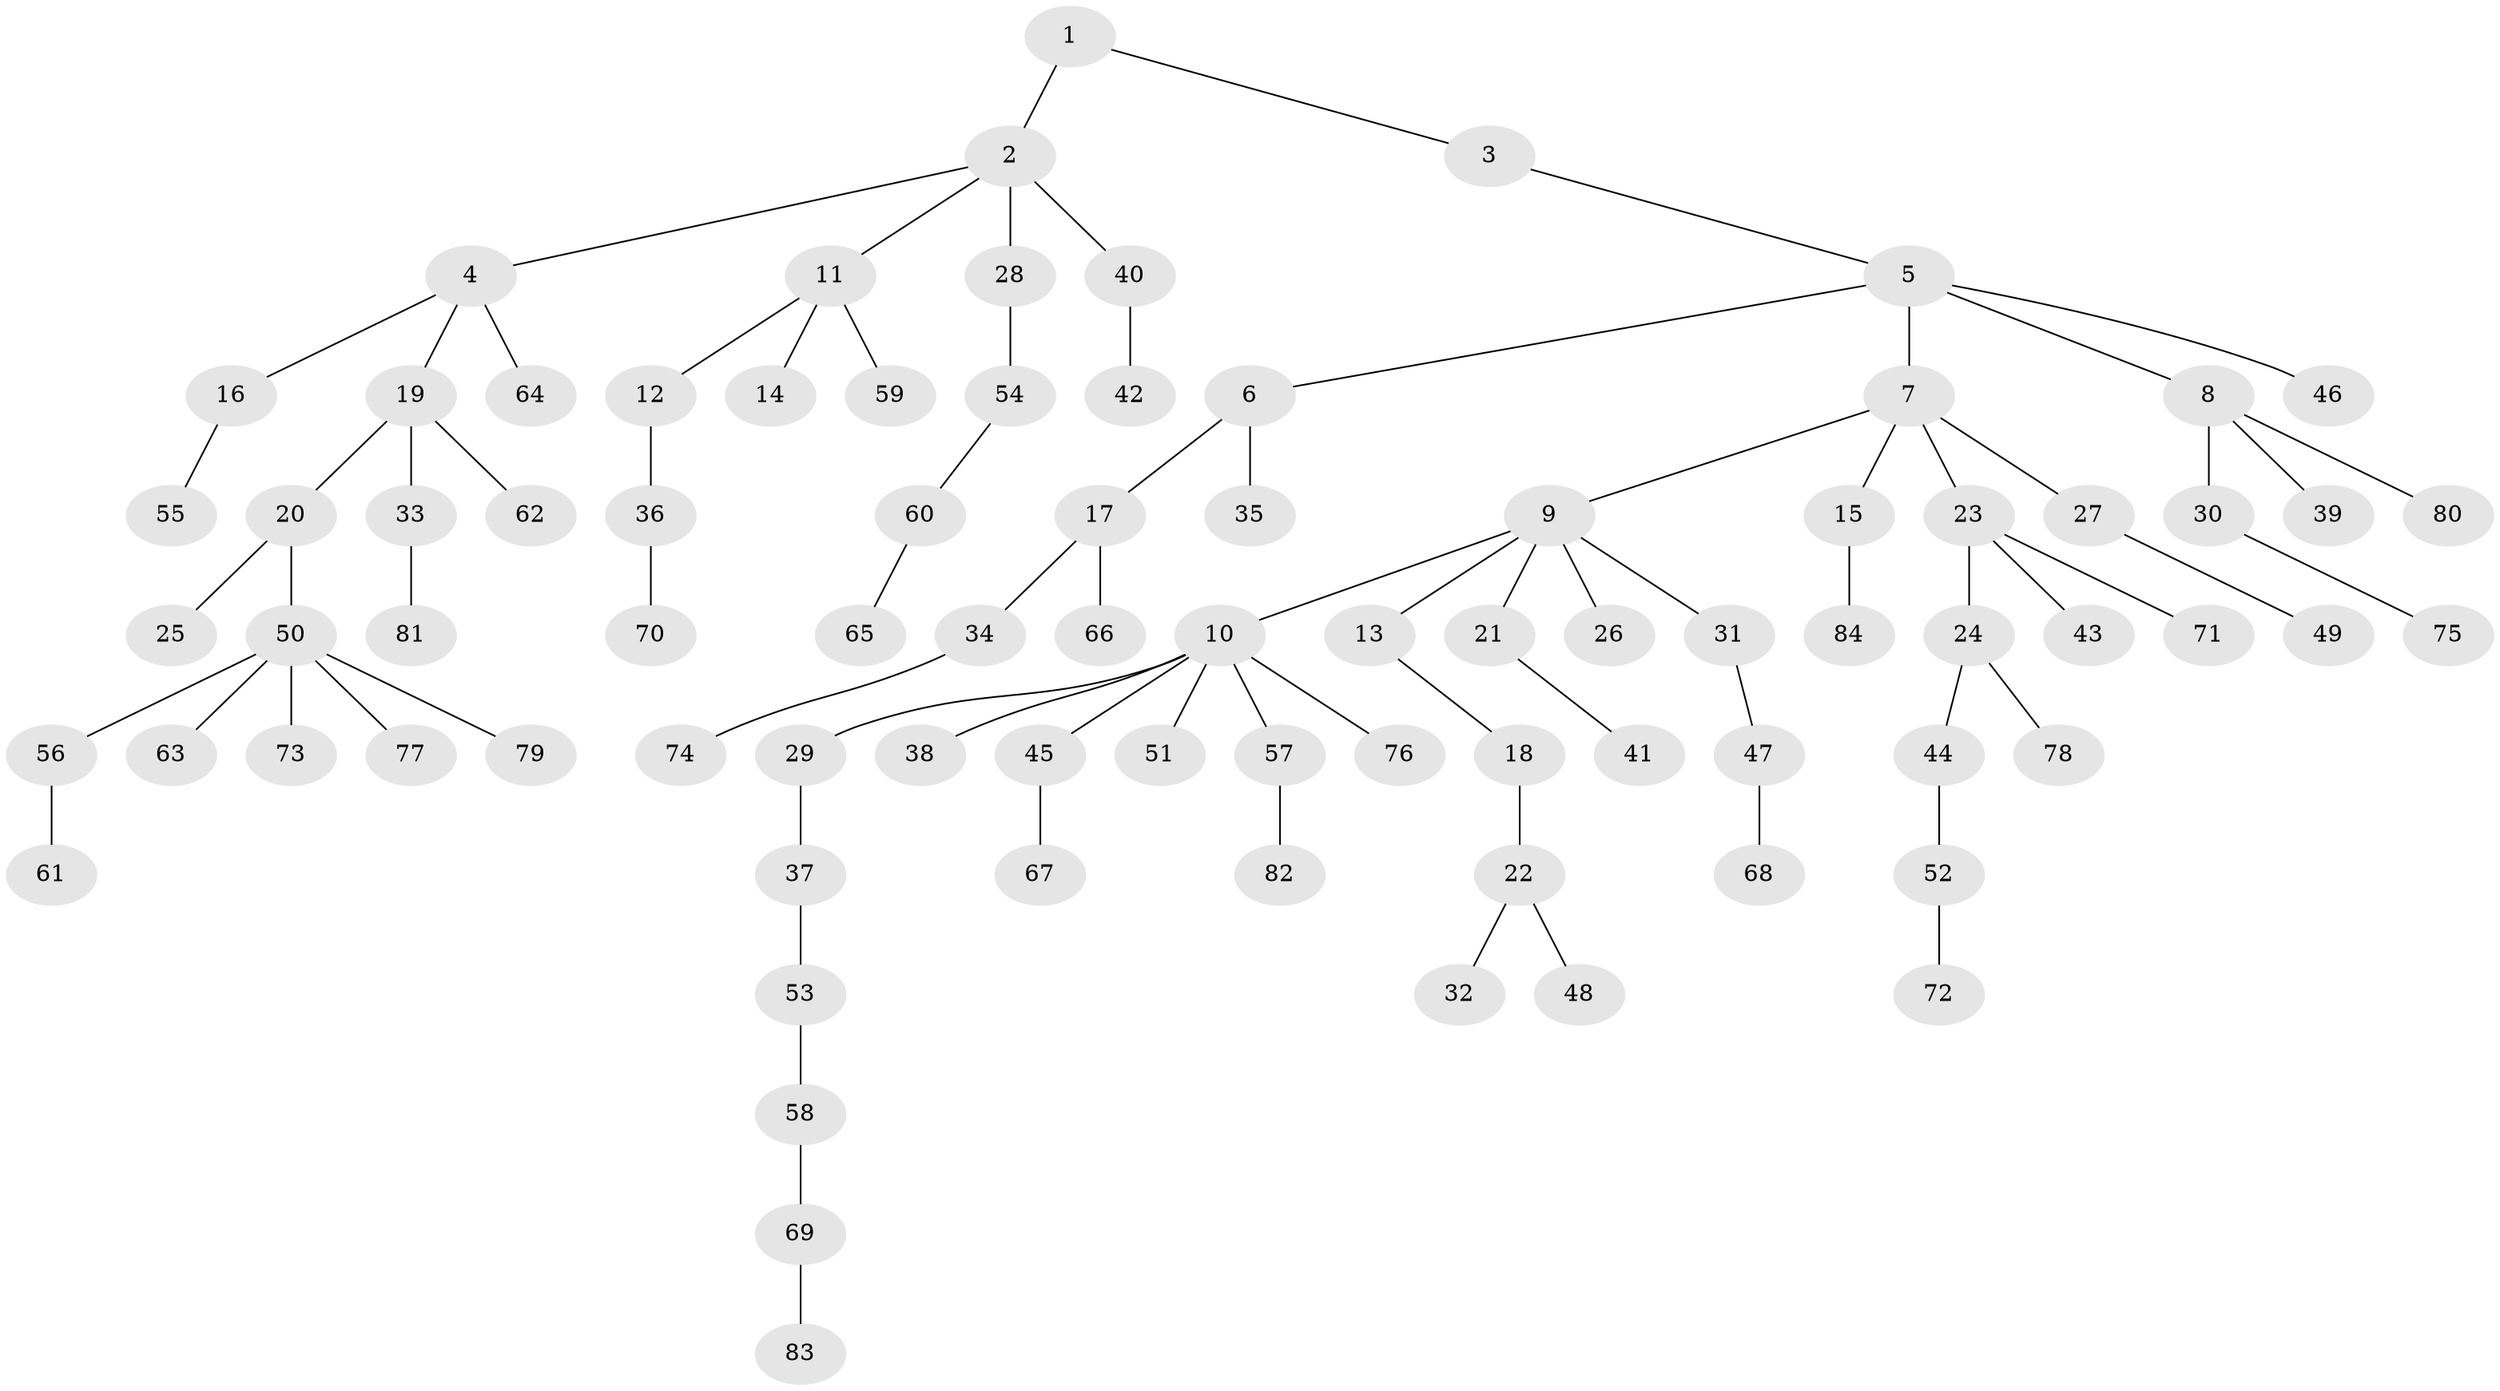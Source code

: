 // Generated by graph-tools (version 1.1) at 2025/15/03/09/25 04:15:39]
// undirected, 84 vertices, 83 edges
graph export_dot {
graph [start="1"]
  node [color=gray90,style=filled];
  1;
  2;
  3;
  4;
  5;
  6;
  7;
  8;
  9;
  10;
  11;
  12;
  13;
  14;
  15;
  16;
  17;
  18;
  19;
  20;
  21;
  22;
  23;
  24;
  25;
  26;
  27;
  28;
  29;
  30;
  31;
  32;
  33;
  34;
  35;
  36;
  37;
  38;
  39;
  40;
  41;
  42;
  43;
  44;
  45;
  46;
  47;
  48;
  49;
  50;
  51;
  52;
  53;
  54;
  55;
  56;
  57;
  58;
  59;
  60;
  61;
  62;
  63;
  64;
  65;
  66;
  67;
  68;
  69;
  70;
  71;
  72;
  73;
  74;
  75;
  76;
  77;
  78;
  79;
  80;
  81;
  82;
  83;
  84;
  1 -- 2;
  1 -- 3;
  2 -- 4;
  2 -- 11;
  2 -- 28;
  2 -- 40;
  3 -- 5;
  4 -- 16;
  4 -- 19;
  4 -- 64;
  5 -- 6;
  5 -- 7;
  5 -- 8;
  5 -- 46;
  6 -- 17;
  6 -- 35;
  7 -- 9;
  7 -- 15;
  7 -- 23;
  7 -- 27;
  8 -- 30;
  8 -- 39;
  8 -- 80;
  9 -- 10;
  9 -- 13;
  9 -- 21;
  9 -- 26;
  9 -- 31;
  10 -- 29;
  10 -- 38;
  10 -- 45;
  10 -- 51;
  10 -- 57;
  10 -- 76;
  11 -- 12;
  11 -- 14;
  11 -- 59;
  12 -- 36;
  13 -- 18;
  15 -- 84;
  16 -- 55;
  17 -- 34;
  17 -- 66;
  18 -- 22;
  19 -- 20;
  19 -- 33;
  19 -- 62;
  20 -- 25;
  20 -- 50;
  21 -- 41;
  22 -- 32;
  22 -- 48;
  23 -- 24;
  23 -- 43;
  23 -- 71;
  24 -- 44;
  24 -- 78;
  27 -- 49;
  28 -- 54;
  29 -- 37;
  30 -- 75;
  31 -- 47;
  33 -- 81;
  34 -- 74;
  36 -- 70;
  37 -- 53;
  40 -- 42;
  44 -- 52;
  45 -- 67;
  47 -- 68;
  50 -- 56;
  50 -- 63;
  50 -- 73;
  50 -- 77;
  50 -- 79;
  52 -- 72;
  53 -- 58;
  54 -- 60;
  56 -- 61;
  57 -- 82;
  58 -- 69;
  60 -- 65;
  69 -- 83;
}
